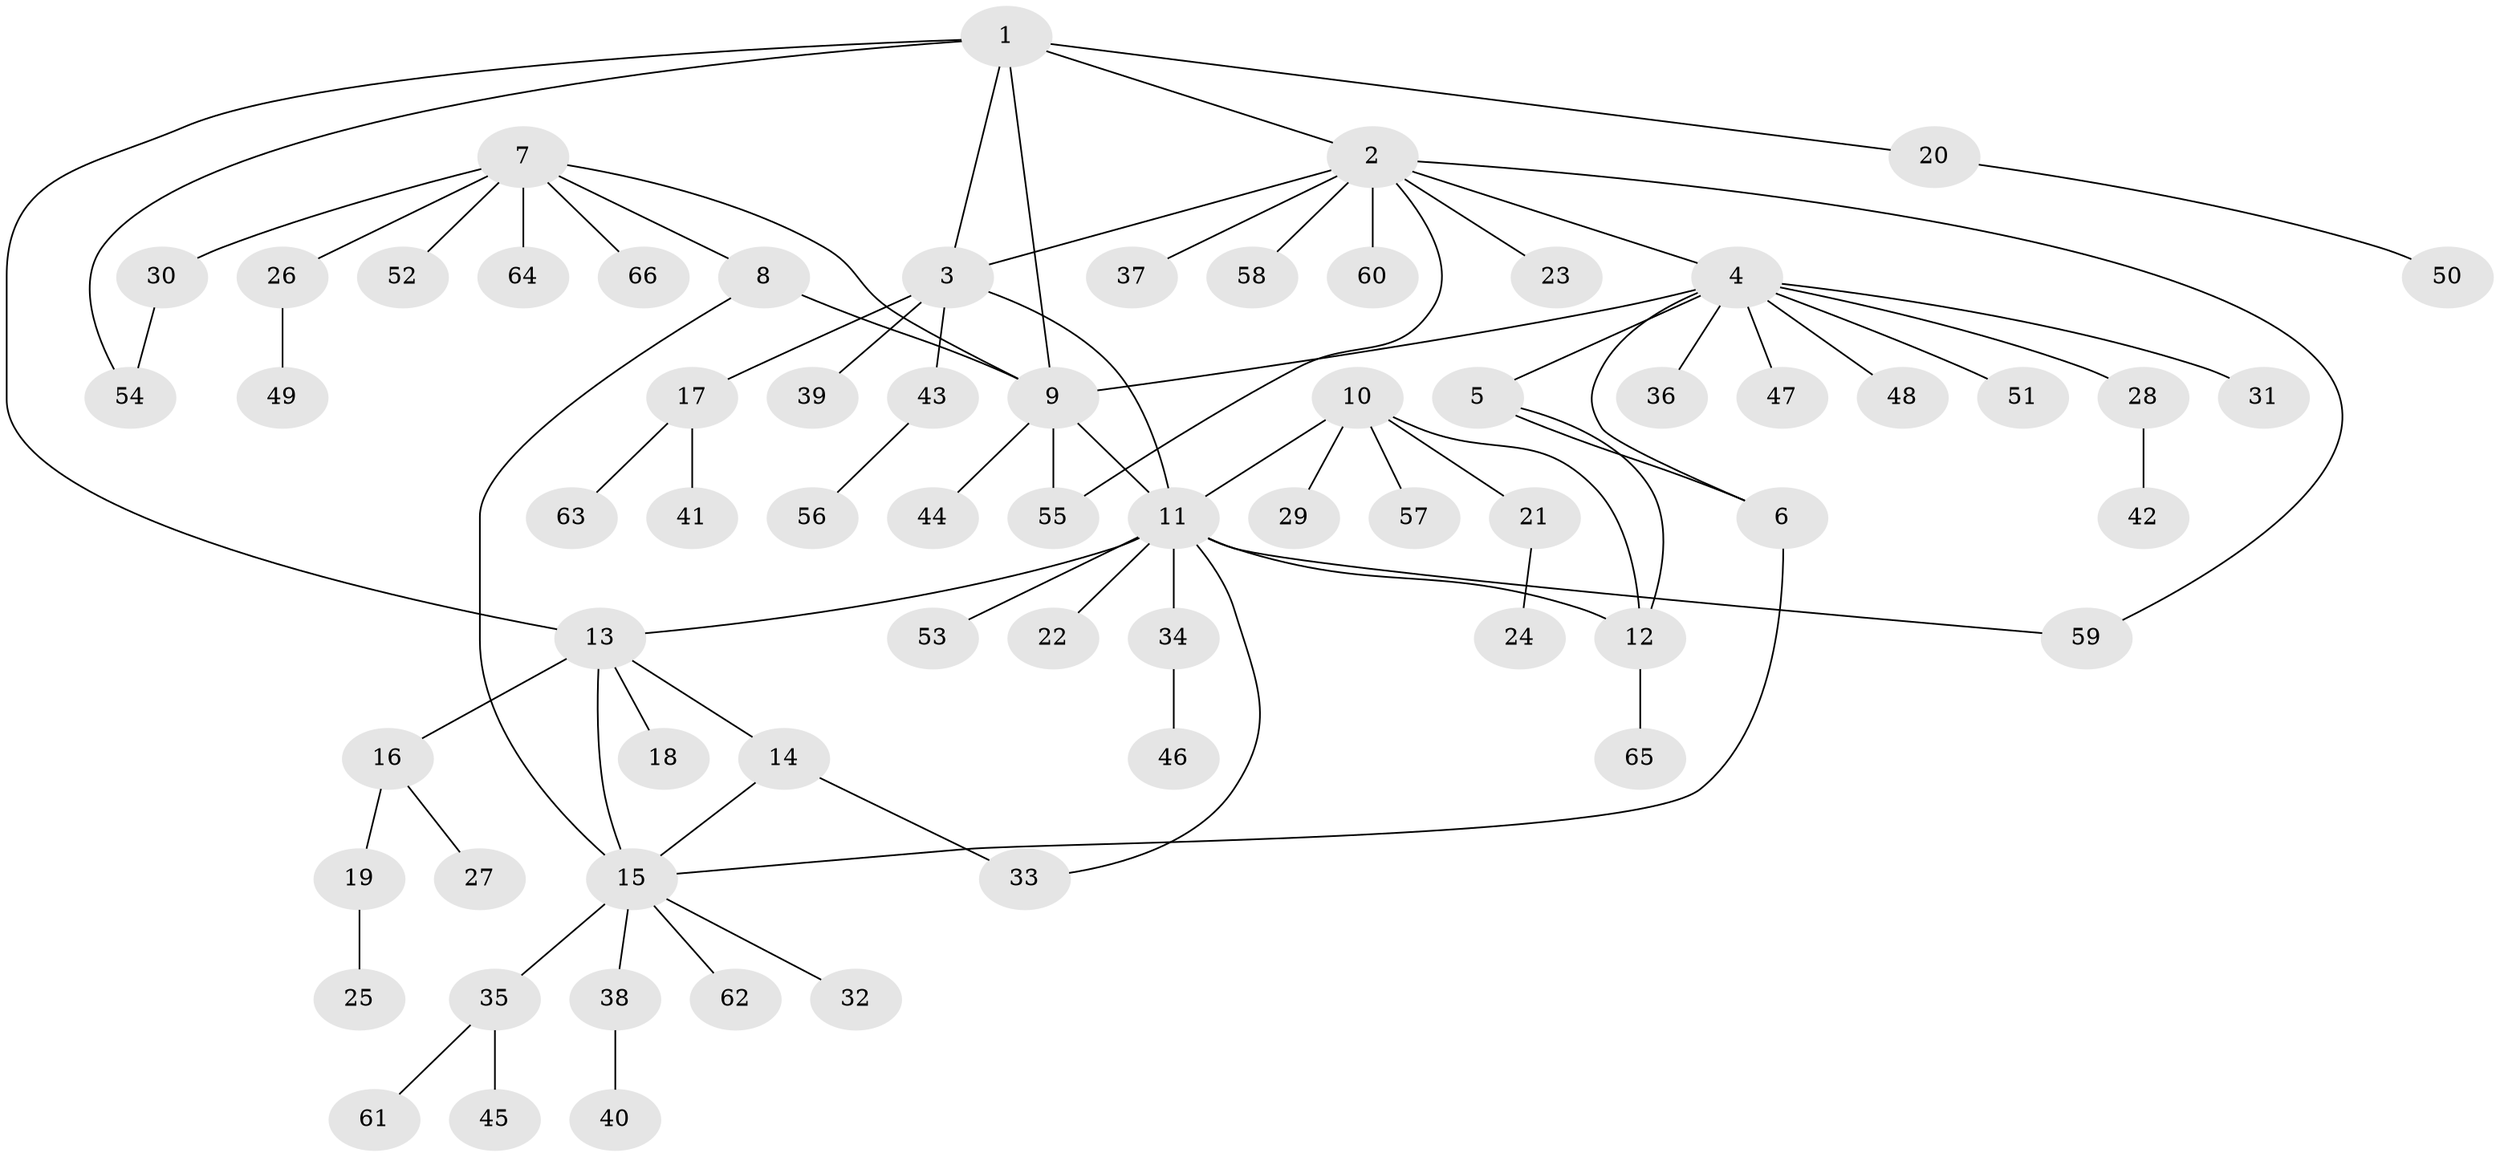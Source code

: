 // coarse degree distribution, {6: 0.0625, 8: 0.020833333333333332, 13: 0.020833333333333332, 3: 0.08333333333333333, 4: 0.020833333333333332, 9: 0.020833333333333332, 11: 0.020833333333333332, 2: 0.14583333333333334, 1: 0.6041666666666666}
// Generated by graph-tools (version 1.1) at 2025/24/03/03/25 07:24:10]
// undirected, 66 vertices, 80 edges
graph export_dot {
graph [start="1"]
  node [color=gray90,style=filled];
  1;
  2;
  3;
  4;
  5;
  6;
  7;
  8;
  9;
  10;
  11;
  12;
  13;
  14;
  15;
  16;
  17;
  18;
  19;
  20;
  21;
  22;
  23;
  24;
  25;
  26;
  27;
  28;
  29;
  30;
  31;
  32;
  33;
  34;
  35;
  36;
  37;
  38;
  39;
  40;
  41;
  42;
  43;
  44;
  45;
  46;
  47;
  48;
  49;
  50;
  51;
  52;
  53;
  54;
  55;
  56;
  57;
  58;
  59;
  60;
  61;
  62;
  63;
  64;
  65;
  66;
  1 -- 2;
  1 -- 3;
  1 -- 9;
  1 -- 13;
  1 -- 20;
  1 -- 54;
  2 -- 3;
  2 -- 4;
  2 -- 23;
  2 -- 37;
  2 -- 55;
  2 -- 58;
  2 -- 59;
  2 -- 60;
  3 -- 11;
  3 -- 17;
  3 -- 39;
  3 -- 43;
  4 -- 5;
  4 -- 6;
  4 -- 9;
  4 -- 28;
  4 -- 31;
  4 -- 36;
  4 -- 47;
  4 -- 48;
  4 -- 51;
  5 -- 6;
  5 -- 12;
  6 -- 15;
  7 -- 8;
  7 -- 9;
  7 -- 26;
  7 -- 30;
  7 -- 52;
  7 -- 64;
  7 -- 66;
  8 -- 9;
  8 -- 15;
  9 -- 11;
  9 -- 44;
  9 -- 55;
  10 -- 11;
  10 -- 12;
  10 -- 21;
  10 -- 29;
  10 -- 57;
  11 -- 12;
  11 -- 13;
  11 -- 22;
  11 -- 33;
  11 -- 34;
  11 -- 53;
  11 -- 59;
  12 -- 65;
  13 -- 14;
  13 -- 15;
  13 -- 16;
  13 -- 18;
  14 -- 15;
  14 -- 33;
  15 -- 32;
  15 -- 35;
  15 -- 38;
  15 -- 62;
  16 -- 19;
  16 -- 27;
  17 -- 41;
  17 -- 63;
  19 -- 25;
  20 -- 50;
  21 -- 24;
  26 -- 49;
  28 -- 42;
  30 -- 54;
  34 -- 46;
  35 -- 45;
  35 -- 61;
  38 -- 40;
  43 -- 56;
}
